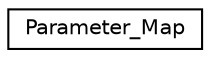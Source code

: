 digraph "Graphical Class Hierarchy"
{
  edge [fontname="Helvetica",fontsize="10",labelfontname="Helvetica",labelfontsize="10"];
  node [fontname="Helvetica",fontsize="10",shape=record];
  rankdir="LR";
  Node1 [label="Parameter_Map",height=0.2,width=0.4,color="black", fillcolor="white", style="filled",URL="$classParameter__Map.html"];
}
